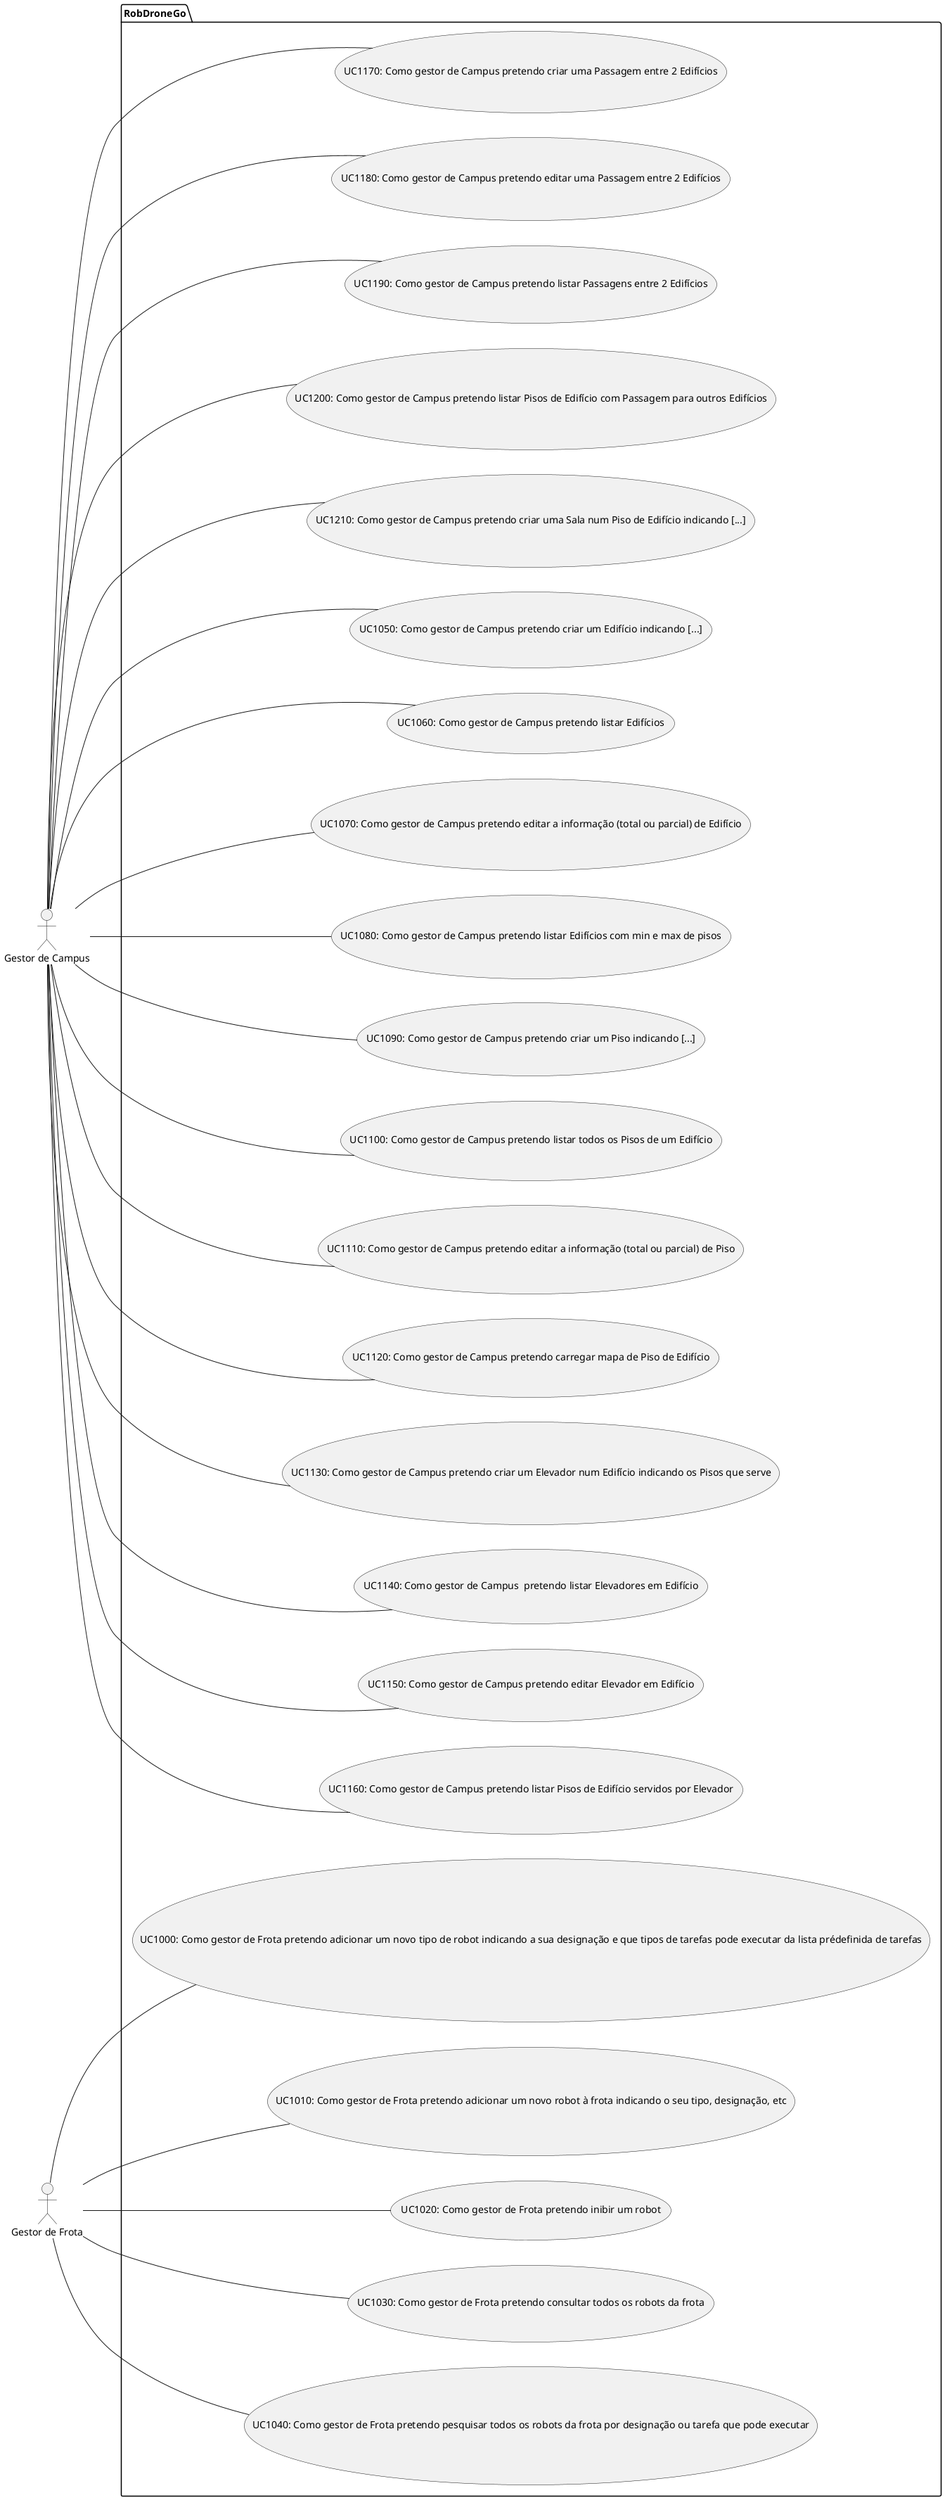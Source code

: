 @startuml
left to right direction

:Gestor de Campus: as campus
:Gestor de Frota: as frota

package RobDroneGo {
    usecase "UC1000: Como gestor de Frota pretendo adicionar um novo tipo de robot indicando a sua designação e que tipos de tarefas pode executar da lista prédefinida de tarefas" as UC1000
    usecase "UC1010: Como gestor de Frota pretendo adicionar um novo robot à frota indicando o seu tipo, designação, etc" as UC1010
    usecase "UC1020: Como gestor de Frota pretendo inibir um robot" as UC1020
    usecase "UC1030: Como gestor de Frota pretendo consultar todos os robots da frota" as UC1030
    usecase "UC1040: Como gestor de Frota pretendo pesquisar todos os robots da frota por designação ou tarefa que pode executar" as UC1040
    usecase "UC1050: Como gestor de Campus pretendo criar um Edifício indicando [...]" as UC1050
    usecase "UC1060: Como gestor de Campus pretendo listar Edifícios" as UC1060
    usecase "UC1070: Como gestor de Campus pretendo editar a informação (total ou parcial) de Edifício" as UC1070
    usecase "UC1080: Como gestor de Campus pretendo listar Edifícios com min e max de pisos" as UC1080
    usecase "UC1090: Como gestor de Campus pretendo criar um Piso indicando [...]" as UC1090
    usecase "UC1100: Como gestor de Campus pretendo listar todos os Pisos de um Edifício" as UC1100
    usecase "UC1110: Como gestor de Campus pretendo editar a informação (total ou parcial) de Piso" as UC1110
    usecase "UC1120: Como gestor de Campus pretendo carregar mapa de Piso de Edifício" as UC1120
    usecase "UC1130: Como gestor de Campus pretendo criar um Elevador num Edifício indicando os Pisos que serve" as UC1130
    usecase "UC1140: Como gestor de Campus  pretendo listar Elevadores em Edifício" as UC1140
    usecase "UC1150: Como gestor de Campus pretendo editar Elevador em Edifício" as UC1150
    usecase "UC1160: Como gestor de Campus pretendo listar Pisos de Edifício servidos por Elevador" as UC1160
    usecase "UC1170: Como gestor de Campus pretendo criar uma Passagem entre 2 Edifícios" as UC1170
    usecase "UC1180: Como gestor de Campus pretendo editar uma Passagem entre 2 Edifícios" as UC1180
    usecase "UC1190: Como gestor de Campus pretendo listar Passagens entre 2 Edifícios" as UC1190
    usecase "UC1200: Como gestor de Campus pretendo listar Pisos de Edifício com Passagem para outros Edifícios" as UC1200
    usecase "UC1210: Como gestor de Campus pretendo criar uma Sala num Piso de Edifício indicando [...]" as UC1210
}

campus -- UC1050
campus -- UC1060
campus -- UC1070
campus -- UC1080
campus -- UC1090
campus -- UC1100
campus -- UC1110
campus -- UC1120
campus -- UC1130
campus -- UC1140
campus -- UC1150
campus -- UC1160
campus -- UC1170
campus -- UC1180
campus -- UC1190
campus -- UC1200
campus -- UC1210

frota -- UC1000
frota -- UC1010
frota -- UC1020
frota -- UC1030
frota -- UC1040

@enduml